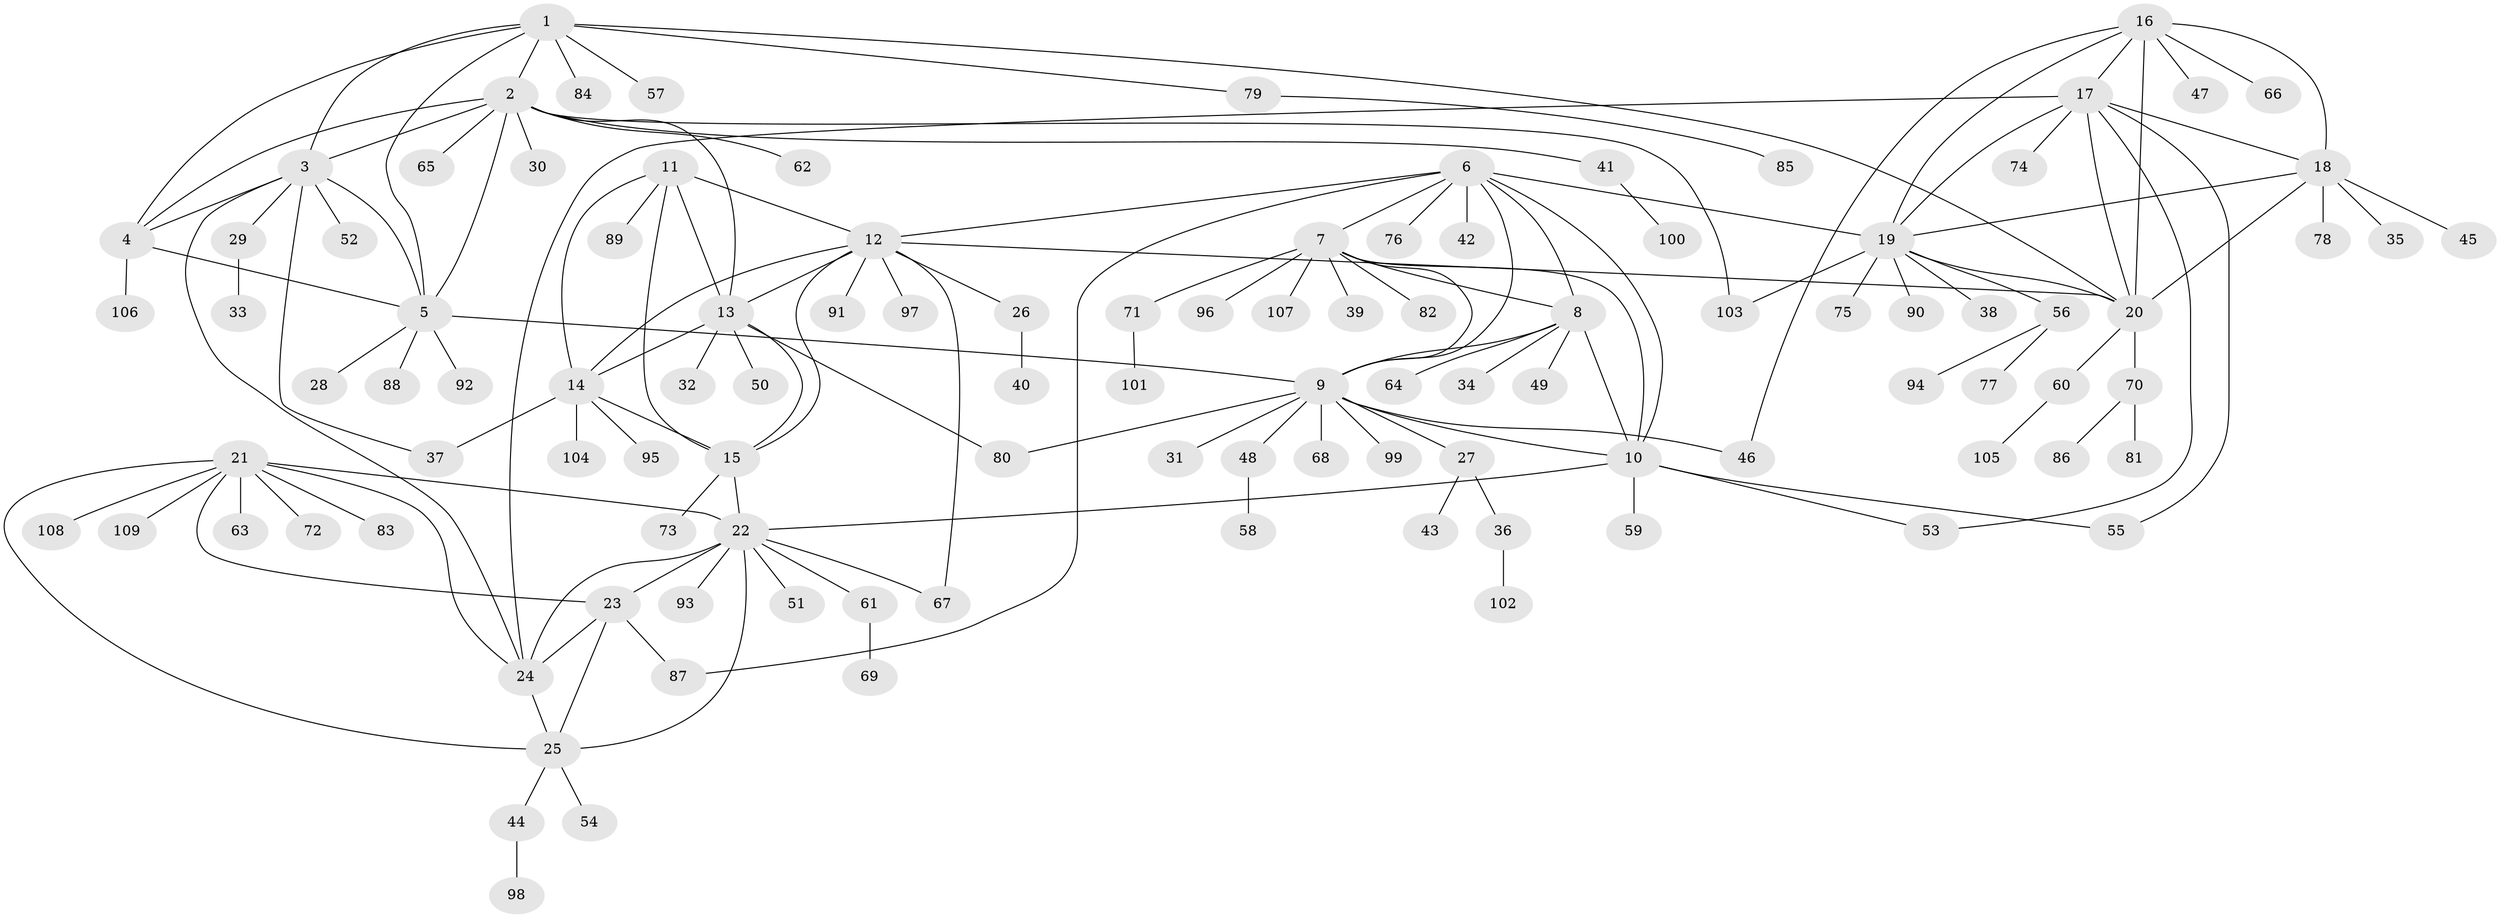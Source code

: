 // coarse degree distribution, {7: 0.13333333333333333, 4: 0.13333333333333333, 5: 0.022222222222222223, 6: 0.08888888888888889, 9: 0.044444444444444446, 10: 0.022222222222222223, 1: 0.37777777777777777, 2: 0.17777777777777778}
// Generated by graph-tools (version 1.1) at 2025/52/03/04/25 22:52:49]
// undirected, 109 vertices, 152 edges
graph export_dot {
  node [color=gray90,style=filled];
  1;
  2;
  3;
  4;
  5;
  6;
  7;
  8;
  9;
  10;
  11;
  12;
  13;
  14;
  15;
  16;
  17;
  18;
  19;
  20;
  21;
  22;
  23;
  24;
  25;
  26;
  27;
  28;
  29;
  30;
  31;
  32;
  33;
  34;
  35;
  36;
  37;
  38;
  39;
  40;
  41;
  42;
  43;
  44;
  45;
  46;
  47;
  48;
  49;
  50;
  51;
  52;
  53;
  54;
  55;
  56;
  57;
  58;
  59;
  60;
  61;
  62;
  63;
  64;
  65;
  66;
  67;
  68;
  69;
  70;
  71;
  72;
  73;
  74;
  75;
  76;
  77;
  78;
  79;
  80;
  81;
  82;
  83;
  84;
  85;
  86;
  87;
  88;
  89;
  90;
  91;
  92;
  93;
  94;
  95;
  96;
  97;
  98;
  99;
  100;
  101;
  102;
  103;
  104;
  105;
  106;
  107;
  108;
  109;
  1 -- 2;
  1 -- 3;
  1 -- 4;
  1 -- 5;
  1 -- 20;
  1 -- 57;
  1 -- 79;
  1 -- 84;
  2 -- 3;
  2 -- 4;
  2 -- 5;
  2 -- 13;
  2 -- 30;
  2 -- 41;
  2 -- 62;
  2 -- 65;
  2 -- 103;
  3 -- 4;
  3 -- 5;
  3 -- 24;
  3 -- 29;
  3 -- 37;
  3 -- 52;
  4 -- 5;
  4 -- 106;
  5 -- 9;
  5 -- 28;
  5 -- 88;
  5 -- 92;
  6 -- 7;
  6 -- 8;
  6 -- 9;
  6 -- 10;
  6 -- 12;
  6 -- 19;
  6 -- 42;
  6 -- 76;
  6 -- 87;
  7 -- 8;
  7 -- 9;
  7 -- 10;
  7 -- 39;
  7 -- 71;
  7 -- 82;
  7 -- 96;
  7 -- 107;
  8 -- 9;
  8 -- 10;
  8 -- 34;
  8 -- 49;
  8 -- 64;
  9 -- 10;
  9 -- 27;
  9 -- 31;
  9 -- 46;
  9 -- 48;
  9 -- 68;
  9 -- 80;
  9 -- 99;
  10 -- 22;
  10 -- 53;
  10 -- 55;
  10 -- 59;
  11 -- 12;
  11 -- 13;
  11 -- 14;
  11 -- 15;
  11 -- 89;
  12 -- 13;
  12 -- 14;
  12 -- 15;
  12 -- 20;
  12 -- 26;
  12 -- 67;
  12 -- 91;
  12 -- 97;
  13 -- 14;
  13 -- 15;
  13 -- 32;
  13 -- 50;
  13 -- 80;
  14 -- 15;
  14 -- 37;
  14 -- 95;
  14 -- 104;
  15 -- 22;
  15 -- 73;
  16 -- 17;
  16 -- 18;
  16 -- 19;
  16 -- 20;
  16 -- 46;
  16 -- 47;
  16 -- 66;
  17 -- 18;
  17 -- 19;
  17 -- 20;
  17 -- 24;
  17 -- 53;
  17 -- 55;
  17 -- 74;
  18 -- 19;
  18 -- 20;
  18 -- 35;
  18 -- 45;
  18 -- 78;
  19 -- 20;
  19 -- 38;
  19 -- 56;
  19 -- 75;
  19 -- 90;
  19 -- 103;
  20 -- 60;
  20 -- 70;
  21 -- 22;
  21 -- 23;
  21 -- 24;
  21 -- 25;
  21 -- 63;
  21 -- 72;
  21 -- 83;
  21 -- 108;
  21 -- 109;
  22 -- 23;
  22 -- 24;
  22 -- 25;
  22 -- 51;
  22 -- 61;
  22 -- 67;
  22 -- 93;
  23 -- 24;
  23 -- 25;
  23 -- 87;
  24 -- 25;
  25 -- 44;
  25 -- 54;
  26 -- 40;
  27 -- 36;
  27 -- 43;
  29 -- 33;
  36 -- 102;
  41 -- 100;
  44 -- 98;
  48 -- 58;
  56 -- 77;
  56 -- 94;
  60 -- 105;
  61 -- 69;
  70 -- 81;
  70 -- 86;
  71 -- 101;
  79 -- 85;
}
